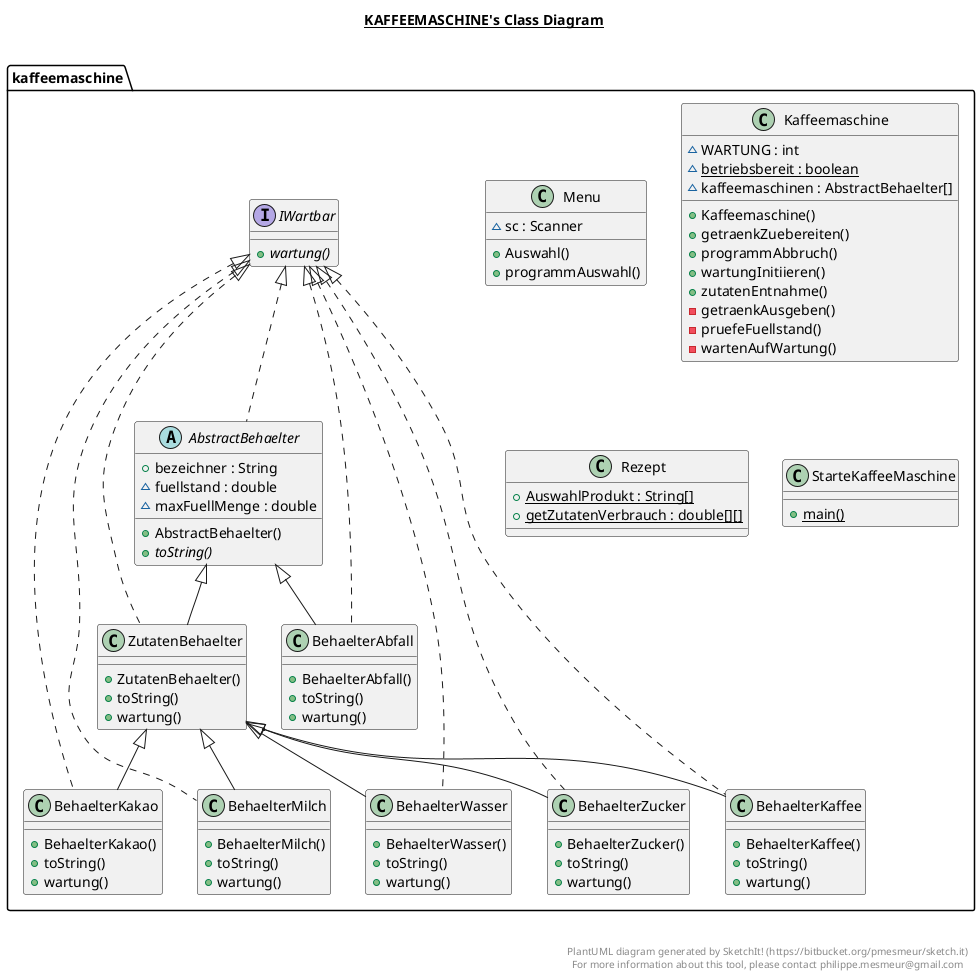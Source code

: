 @startuml

title __KAFFEEMASCHINE's Class Diagram__\n

  namespace kaffeemaschine {
    abstract class kaffeemaschine.AbstractBehaelter {
        + bezeichner : String
        ~ fuellstand : double
        ~ maxFuellMenge : double
        + AbstractBehaelter()
        {abstract} + toString()
    }
  }
  

  namespace kaffeemaschine {
    class kaffeemaschine.Menu {
        ~ sc : Scanner
        + Auswahl()
        + programmAuswahl()
    }
  }
  

  namespace kaffeemaschine {
    class kaffeemaschine.BehaelterAbfall {
        + BehaelterAbfall()
        + toString()
        + wartung()
    }
  }
  

  namespace kaffeemaschine {
    class kaffeemaschine.BehaelterKaffee {
        + BehaelterKaffee()
        + toString()
        + wartung()
    }
  }
  

  namespace kaffeemaschine {
    class kaffeemaschine.BehaelterKakao {
        + BehaelterKakao()
        + toString()
        + wartung()
    }
  }
  

  namespace kaffeemaschine {
    class kaffeemaschine.BehaelterMilch {
        + BehaelterMilch()
        + toString()
        + wartung()
    }
  }
  

  namespace kaffeemaschine {
    class kaffeemaschine.BehaelterWasser {
        + BehaelterWasser()
        + toString()
        + wartung()
    }
  }
  

  namespace kaffeemaschine {
    class kaffeemaschine.BehaelterZucker {
        + BehaelterZucker()
        + toString()
        + wartung()
    }
  }
  

  namespace kaffeemaschine {
    interface kaffeemaschine.IWartbar {
        {abstract} + wartung()
    }
  }
  

  namespace kaffeemaschine {
    class kaffeemaschine.Kaffeemaschine {
        ~ WARTUNG : int
        {static} ~ betriebsbereit : boolean
        ~ kaffeemaschinen : AbstractBehaelter[]
        + Kaffeemaschine()
        + getraenkZuebereiten()
        + programmAbbruch()
        + wartungInitiieren()
        + zutatenEntnahme()
        - getraenkAusgeben()
        - pruefeFuellstand()
        - wartenAufWartung()
    }
  }
  

  namespace kaffeemaschine {
    class kaffeemaschine.Rezept {
        {static} + AuswahlProdukt : String[]
        {static} + getZutatenVerbrauch : double[][]
    }
  }
  

  namespace kaffeemaschine {
    class kaffeemaschine.StarteKaffeeMaschine {
        {static} + main()
    }
  }
  

  namespace kaffeemaschine {
    class kaffeemaschine.ZutatenBehaelter {
        + ZutatenBehaelter()
        + toString()
        + wartung()
    }
  }
  

  kaffeemaschine.AbstractBehaelter .up.|> kaffeemaschine.IWartbar
  kaffeemaschine.BehaelterAbfall .up.|> kaffeemaschine.IWartbar
  kaffeemaschine.BehaelterAbfall -up-|> kaffeemaschine.AbstractBehaelter
  kaffeemaschine.BehaelterKaffee .up.|> kaffeemaschine.IWartbar
  kaffeemaschine.BehaelterKaffee -up-|> kaffeemaschine.ZutatenBehaelter
  kaffeemaschine.BehaelterKakao .up.|> kaffeemaschine.IWartbar
  kaffeemaschine.BehaelterKakao -up-|> kaffeemaschine.ZutatenBehaelter
  kaffeemaschine.BehaelterMilch .up.|> kaffeemaschine.IWartbar
  kaffeemaschine.BehaelterMilch -up-|> kaffeemaschine.ZutatenBehaelter
  kaffeemaschine.BehaelterWasser .up.|> kaffeemaschine.IWartbar
  kaffeemaschine.BehaelterWasser -up-|> kaffeemaschine.ZutatenBehaelter
  kaffeemaschine.BehaelterZucker .up.|> kaffeemaschine.IWartbar
  kaffeemaschine.BehaelterZucker -up-|> kaffeemaschine.ZutatenBehaelter
  kaffeemaschine.ZutatenBehaelter .up.|> kaffeemaschine.IWartbar
  kaffeemaschine.ZutatenBehaelter -up-|> kaffeemaschine.AbstractBehaelter


right footer


PlantUML diagram generated by SketchIt! (https://bitbucket.org/pmesmeur/sketch.it)
For more information about this tool, please contact philippe.mesmeur@gmail.com
endfooter

@enduml

